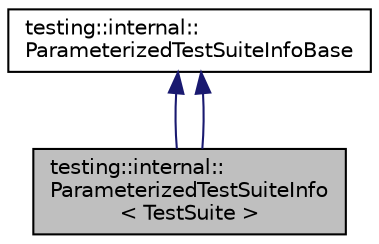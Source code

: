 digraph "testing::internal::ParameterizedTestSuiteInfo&lt; TestSuite &gt;"
{
 // LATEX_PDF_SIZE
  edge [fontname="Helvetica",fontsize="10",labelfontname="Helvetica",labelfontsize="10"];
  node [fontname="Helvetica",fontsize="10",shape=record];
  Node1 [label="testing::internal::\lParameterizedTestSuiteInfo\l\< TestSuite \>",height=0.2,width=0.4,color="black", fillcolor="grey75", style="filled", fontcolor="black",tooltip=" "];
  Node2 -> Node1 [dir="back",color="midnightblue",fontsize="10",style="solid",fontname="Helvetica"];
  Node2 [label="testing::internal::\lParameterizedTestSuiteInfoBase",height=0.2,width=0.4,color="black", fillcolor="white", style="filled",URL="$classtesting_1_1internal_1_1_parameterized_test_suite_info_base.html",tooltip=" "];
  Node2 -> Node1 [dir="back",color="midnightblue",fontsize="10",style="solid",fontname="Helvetica"];
}

